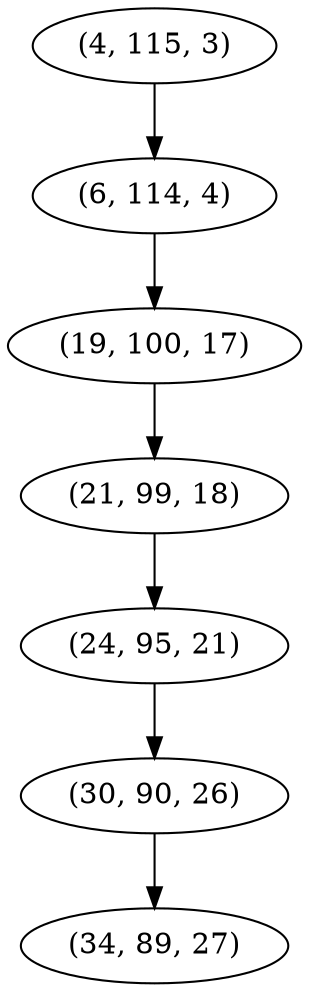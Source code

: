 digraph tree {
    "(4, 115, 3)";
    "(6, 114, 4)";
    "(19, 100, 17)";
    "(21, 99, 18)";
    "(24, 95, 21)";
    "(30, 90, 26)";
    "(34, 89, 27)";
    "(4, 115, 3)" -> "(6, 114, 4)";
    "(6, 114, 4)" -> "(19, 100, 17)";
    "(19, 100, 17)" -> "(21, 99, 18)";
    "(21, 99, 18)" -> "(24, 95, 21)";
    "(24, 95, 21)" -> "(30, 90, 26)";
    "(30, 90, 26)" -> "(34, 89, 27)";
}
